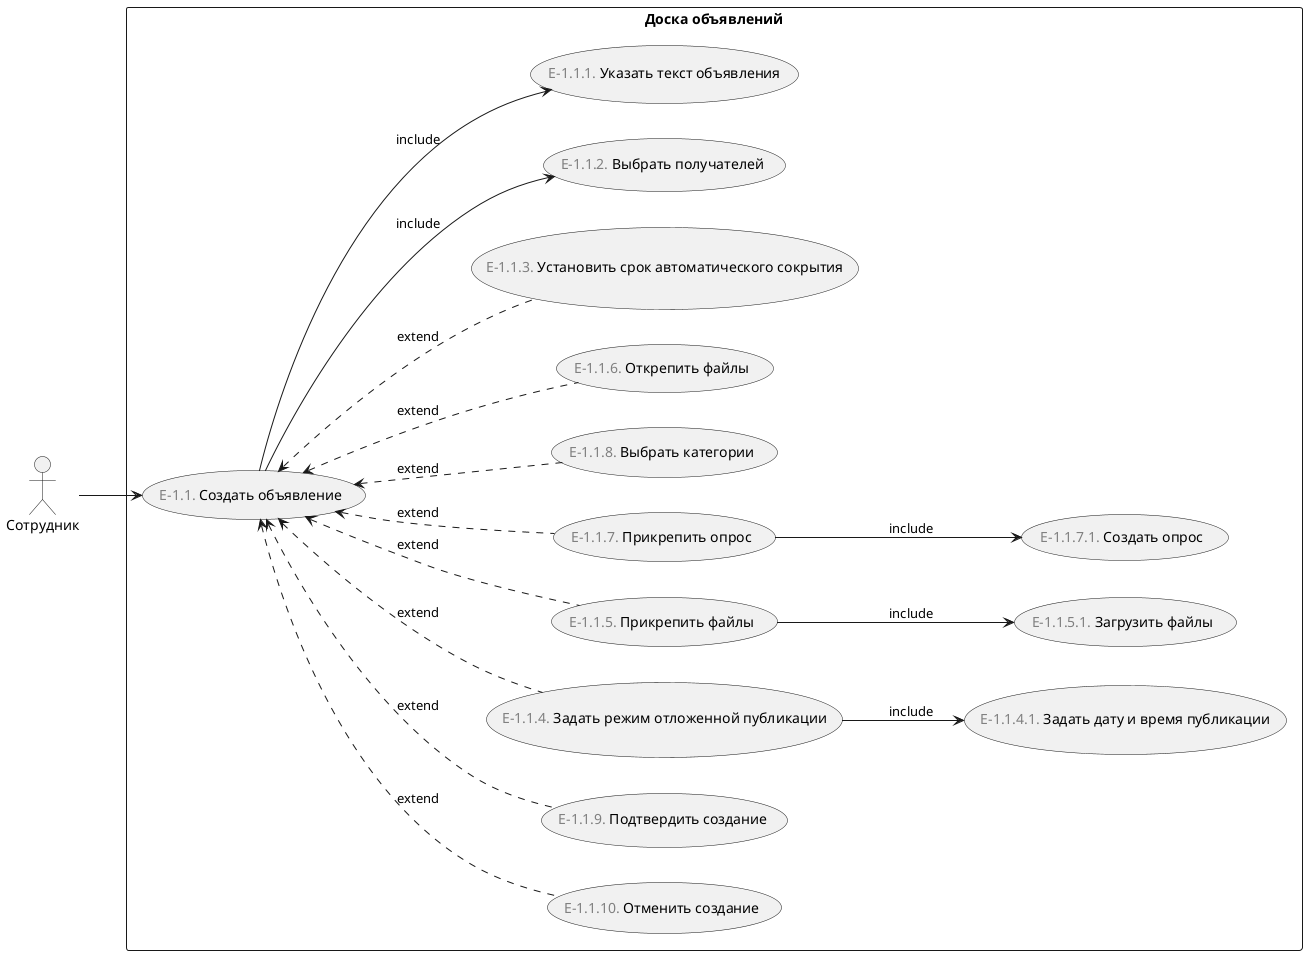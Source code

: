 ﻿@startuml
'https://plantuml.com/use-case-diagram

left to right direction

:Сотрудник: as employee

rectangle "Доска объявлений" {
    (<font color="gray">E-1.1.</font> Создать объявление) as create_announcement
    (<font color="gray">E-1.1.10.</font> Отменить создание) as cancel_creation
    (<font color="gray">E-1.1.9.</font> Подтвердить создание) as submit_creation
    (<font color="gray">E-1.1.4.</font> Задать режим отложенной публикации) as make_delayed
    (<font color="gray">E-1.1.5.</font> Прикрепить файлы) as add_files
    (<font color="gray">E-1.1.7.</font> Прикрепить опрос) as add_survey
    (<font color="gray">E-1.1.8.</font> Выбрать категории) as select_categories

    employee --> create_announcement
     
    create_announcement <.. add_files : extend
    create_announcement <.. add_survey : extend
    create_announcement <.. (<font color="gray">E-1.1.6.</font> Открепить файлы) : extend
    create_announcement <.. (<font color="gray">E-1.1.3.</font> Установить срок автоматического сокрытия) : extend
    create_announcement <.. make_delayed : extend
    create_announcement <.. select_categories : extend
    create_announcement --> (<font color="gray">E-1.1.2.</font> Выбрать получателей) : include
    create_announcement --> (<font color="gray">E-1.1.1.</font> Указать текст объявления) : include
    create_announcement <.. submit_creation : extend
    create_announcement <.. cancel_creation : extend
    
    add_files --> (<font color="gray">E-1.1.5.1.</font> Загрузить файлы) : include
    add_survey --> (<font color="gray">E-1.1.7.1.</font> Создать опрос) : include
    
    make_delayed --> (<font color="gray">E-1.1.4.1.</font> Задать дату и время публикации) : include
}
@enduml